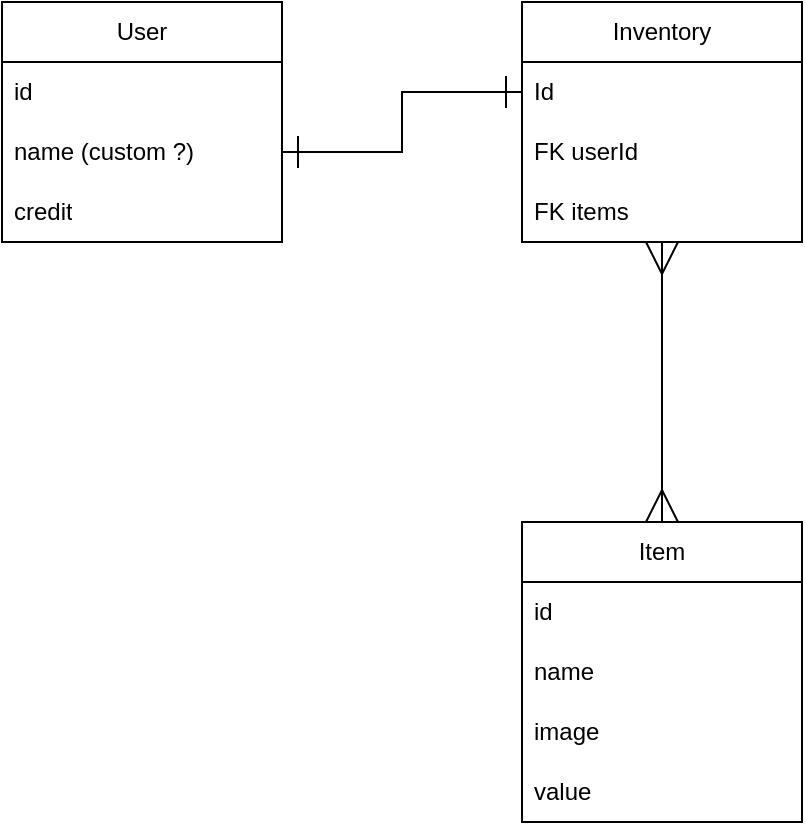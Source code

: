 <mxfile version="28.1.2">
  <diagram name="Page-1" id="4-bKQe896H0o7JXF1OQ4">
    <mxGraphModel dx="1018" dy="667" grid="1" gridSize="10" guides="1" tooltips="1" connect="1" arrows="1" fold="1" page="1" pageScale="1" pageWidth="850" pageHeight="1100" math="0" shadow="0">
      <root>
        <mxCell id="0" />
        <mxCell id="1" parent="0" />
        <mxCell id="uXqVFMMlsOHBnPI-pXiZ-2" value="User" style="swimlane;fontStyle=0;childLayout=stackLayout;horizontal=1;startSize=30;horizontalStack=0;resizeParent=1;resizeParentMax=0;resizeLast=0;collapsible=1;marginBottom=0;whiteSpace=wrap;html=1;" vertex="1" parent="1">
          <mxGeometry x="210" y="150" width="140" height="120" as="geometry" />
        </mxCell>
        <mxCell id="uXqVFMMlsOHBnPI-pXiZ-3" value="id" style="text;strokeColor=none;fillColor=none;align=left;verticalAlign=middle;spacingLeft=4;spacingRight=4;overflow=hidden;points=[[0,0.5],[1,0.5]];portConstraint=eastwest;rotatable=0;whiteSpace=wrap;html=1;" vertex="1" parent="uXqVFMMlsOHBnPI-pXiZ-2">
          <mxGeometry y="30" width="140" height="30" as="geometry" />
        </mxCell>
        <mxCell id="uXqVFMMlsOHBnPI-pXiZ-4" value="name (custom ?)" style="text;strokeColor=none;fillColor=none;align=left;verticalAlign=middle;spacingLeft=4;spacingRight=4;overflow=hidden;points=[[0,0.5],[1,0.5]];portConstraint=eastwest;rotatable=0;whiteSpace=wrap;html=1;" vertex="1" parent="uXqVFMMlsOHBnPI-pXiZ-2">
          <mxGeometry y="60" width="140" height="30" as="geometry" />
        </mxCell>
        <mxCell id="uXqVFMMlsOHBnPI-pXiZ-5" value="credit" style="text;strokeColor=none;fillColor=none;align=left;verticalAlign=middle;spacingLeft=4;spacingRight=4;overflow=hidden;points=[[0,0.5],[1,0.5]];portConstraint=eastwest;rotatable=0;whiteSpace=wrap;html=1;" vertex="1" parent="uXqVFMMlsOHBnPI-pXiZ-2">
          <mxGeometry y="90" width="140" height="30" as="geometry" />
        </mxCell>
        <mxCell id="uXqVFMMlsOHBnPI-pXiZ-19" value="" style="edgeStyle=orthogonalEdgeStyle;rounded=0;orthogonalLoop=1;jettySize=auto;html=1;endArrow=ERmany;endFill=0;startArrow=ERmany;startFill=0;startSize=14;endSize=14;" edge="1" parent="1" source="uXqVFMMlsOHBnPI-pXiZ-6" target="uXqVFMMlsOHBnPI-pXiZ-15">
          <mxGeometry relative="1" as="geometry" />
        </mxCell>
        <mxCell id="uXqVFMMlsOHBnPI-pXiZ-6" value="Inventory" style="swimlane;fontStyle=0;childLayout=stackLayout;horizontal=1;startSize=30;horizontalStack=0;resizeParent=1;resizeParentMax=0;resizeLast=0;collapsible=1;marginBottom=0;whiteSpace=wrap;html=1;" vertex="1" parent="1">
          <mxGeometry x="470" y="150" width="140" height="120" as="geometry" />
        </mxCell>
        <mxCell id="uXqVFMMlsOHBnPI-pXiZ-7" value="Id" style="text;strokeColor=none;fillColor=none;align=left;verticalAlign=middle;spacingLeft=4;spacingRight=4;overflow=hidden;points=[[0,0.5],[1,0.5]];portConstraint=eastwest;rotatable=0;whiteSpace=wrap;html=1;" vertex="1" parent="uXqVFMMlsOHBnPI-pXiZ-6">
          <mxGeometry y="30" width="140" height="30" as="geometry" />
        </mxCell>
        <mxCell id="uXqVFMMlsOHBnPI-pXiZ-8" value="FK userId" style="text;strokeColor=none;fillColor=none;align=left;verticalAlign=middle;spacingLeft=4;spacingRight=4;overflow=hidden;points=[[0,0.5],[1,0.5]];portConstraint=eastwest;rotatable=0;whiteSpace=wrap;html=1;" vertex="1" parent="uXqVFMMlsOHBnPI-pXiZ-6">
          <mxGeometry y="60" width="140" height="30" as="geometry" />
        </mxCell>
        <mxCell id="uXqVFMMlsOHBnPI-pXiZ-14" value="FK items" style="text;strokeColor=none;fillColor=none;align=left;verticalAlign=middle;spacingLeft=4;spacingRight=4;overflow=hidden;points=[[0,0.5],[1,0.5]];portConstraint=eastwest;rotatable=0;whiteSpace=wrap;html=1;" vertex="1" parent="uXqVFMMlsOHBnPI-pXiZ-6">
          <mxGeometry y="90" width="140" height="30" as="geometry" />
        </mxCell>
        <mxCell id="uXqVFMMlsOHBnPI-pXiZ-12" style="edgeStyle=orthogonalEdgeStyle;rounded=0;orthogonalLoop=1;jettySize=auto;html=1;exitX=1;exitY=0.5;exitDx=0;exitDy=0;entryX=0;entryY=0.5;entryDx=0;entryDy=0;endArrow=ERone;endFill=0;startArrow=ERone;startFill=0;startSize=14;endSize=14;" edge="1" parent="1" source="uXqVFMMlsOHBnPI-pXiZ-4" target="uXqVFMMlsOHBnPI-pXiZ-7">
          <mxGeometry relative="1" as="geometry" />
        </mxCell>
        <mxCell id="uXqVFMMlsOHBnPI-pXiZ-15" value="Item" style="swimlane;fontStyle=0;childLayout=stackLayout;horizontal=1;startSize=30;horizontalStack=0;resizeParent=1;resizeParentMax=0;resizeLast=0;collapsible=1;marginBottom=0;whiteSpace=wrap;html=1;" vertex="1" parent="1">
          <mxGeometry x="470" y="410" width="140" height="150" as="geometry" />
        </mxCell>
        <mxCell id="uXqVFMMlsOHBnPI-pXiZ-16" value="id" style="text;strokeColor=none;fillColor=none;align=left;verticalAlign=middle;spacingLeft=4;spacingRight=4;overflow=hidden;points=[[0,0.5],[1,0.5]];portConstraint=eastwest;rotatable=0;whiteSpace=wrap;html=1;" vertex="1" parent="uXqVFMMlsOHBnPI-pXiZ-15">
          <mxGeometry y="30" width="140" height="30" as="geometry" />
        </mxCell>
        <mxCell id="uXqVFMMlsOHBnPI-pXiZ-17" value="name&lt;span style=&quot;white-space: pre;&quot;&gt;&#x9;&lt;/span&gt;" style="text;strokeColor=none;fillColor=none;align=left;verticalAlign=middle;spacingLeft=4;spacingRight=4;overflow=hidden;points=[[0,0.5],[1,0.5]];portConstraint=eastwest;rotatable=0;whiteSpace=wrap;html=1;" vertex="1" parent="uXqVFMMlsOHBnPI-pXiZ-15">
          <mxGeometry y="60" width="140" height="30" as="geometry" />
        </mxCell>
        <mxCell id="uXqVFMMlsOHBnPI-pXiZ-18" value="image" style="text;strokeColor=none;fillColor=none;align=left;verticalAlign=middle;spacingLeft=4;spacingRight=4;overflow=hidden;points=[[0,0.5],[1,0.5]];portConstraint=eastwest;rotatable=0;whiteSpace=wrap;html=1;" vertex="1" parent="uXqVFMMlsOHBnPI-pXiZ-15">
          <mxGeometry y="90" width="140" height="30" as="geometry" />
        </mxCell>
        <mxCell id="uXqVFMMlsOHBnPI-pXiZ-20" value="value" style="text;strokeColor=none;fillColor=none;align=left;verticalAlign=middle;spacingLeft=4;spacingRight=4;overflow=hidden;points=[[0,0.5],[1,0.5]];portConstraint=eastwest;rotatable=0;whiteSpace=wrap;html=1;" vertex="1" parent="uXqVFMMlsOHBnPI-pXiZ-15">
          <mxGeometry y="120" width="140" height="30" as="geometry" />
        </mxCell>
      </root>
    </mxGraphModel>
  </diagram>
</mxfile>
